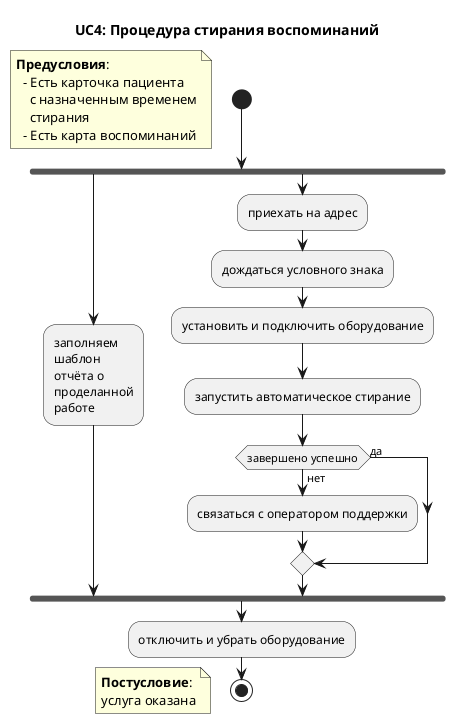 @startuml

title UC4: Процедура стирания воспоминаний

start
floating note: **Предусловия**:\n\
  - Есть карточка пациента\n\
    с назначенным временем\n\
    стирания\n\
  - Есть карта воспоминаний

fork
    :заполняем\nшаблон\nотчёта о\nпроделанной\nработе;

fork again

-приехать на адрес
-дождаться условного знака
-установить и подключить оборудование
-запустить автоматическое стирание
if (завершено успешно) is (нет) then
-связаться с оператором поддержки
else (да)
endif

end fork
-отключить и убрать оборудование
stop

floating note: **Постусловие**:\n\
услуга оказана

@enduml